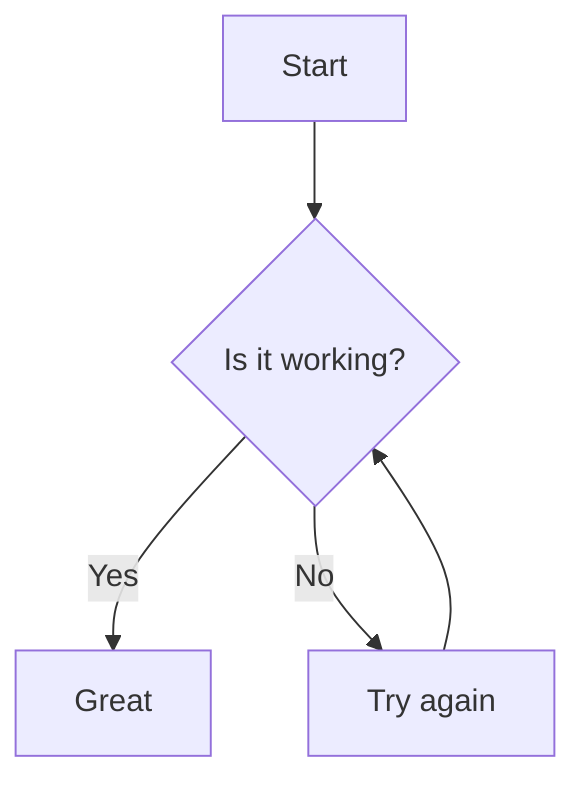 flowchart TD
    A[Start] --> B{Is it working?}
    B -- Yes --> C[Great]
    B -- No --> D[Try again]
    D --> B